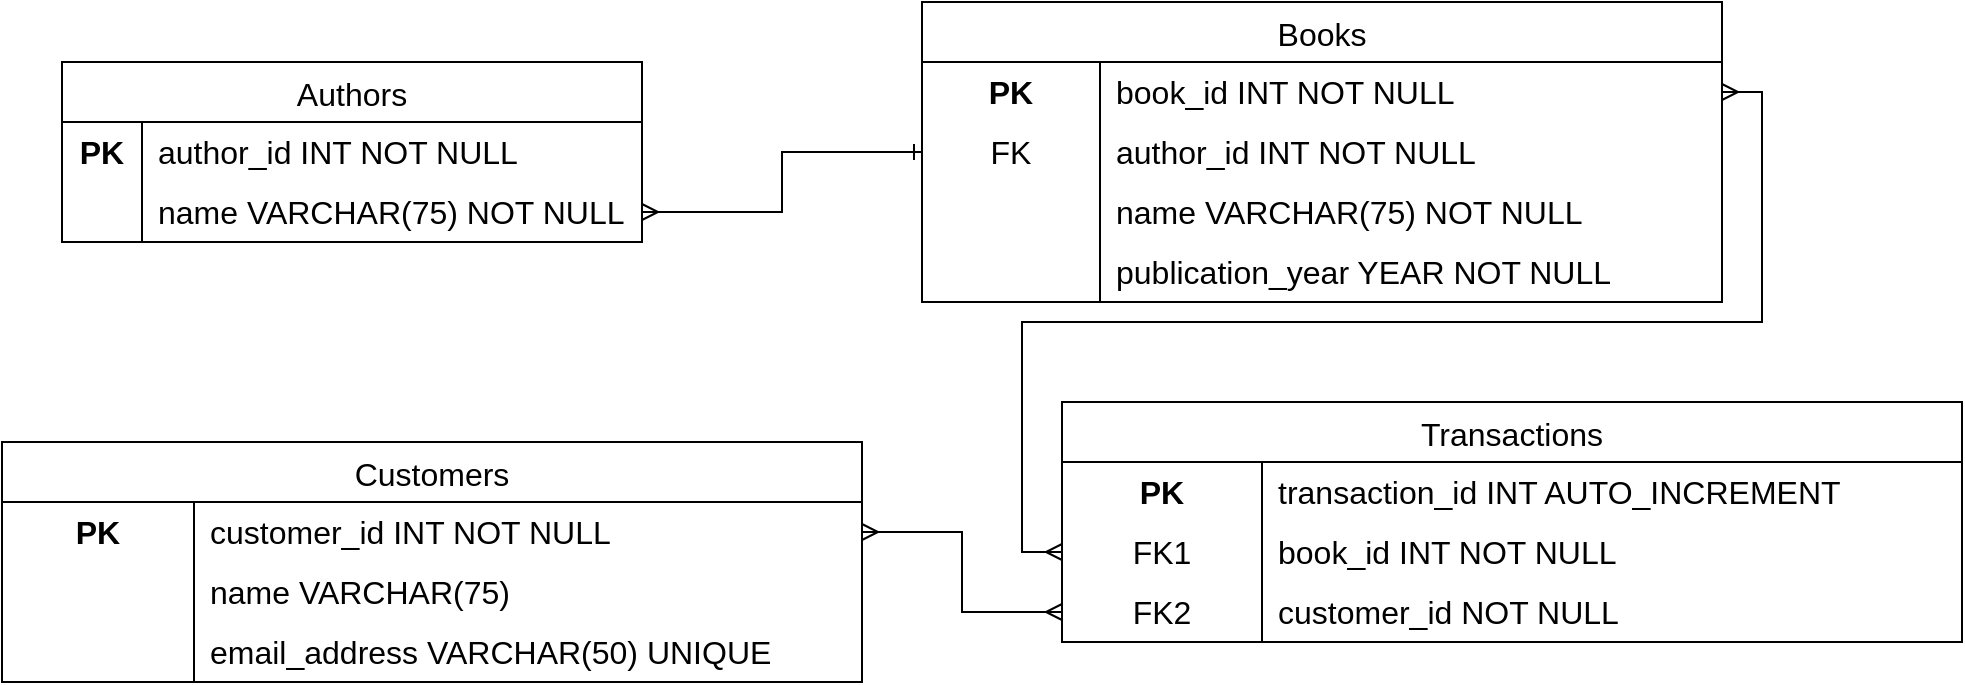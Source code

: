 <mxfile version="24.7.12">
  <diagram name="Page-1" id="b520641d-4fe3-3701-9064-5fc419738815">
    <mxGraphModel dx="1059" dy="549" grid="1" gridSize="10" guides="1" tooltips="1" connect="1" arrows="1" fold="1" page="1" pageScale="1" pageWidth="1100" pageHeight="850" background="none" math="0" shadow="0">
      <root>
        <mxCell id="0" />
        <mxCell id="1" parent="0" />
        <mxCell id="0nKe3YCWOSIp506qaKpo-5" value="Books" style="shape=table;startSize=30;container=1;collapsible=0;childLayout=tableLayout;fixedRows=1;rowLines=0;fontStyle=0;strokeColor=default;fontSize=16;" vertex="1" parent="1">
          <mxGeometry x="500" y="60" width="400" height="150" as="geometry" />
        </mxCell>
        <mxCell id="0nKe3YCWOSIp506qaKpo-6" value="" style="shape=tableRow;horizontal=0;startSize=0;swimlaneHead=0;swimlaneBody=0;top=0;left=0;bottom=0;right=0;collapsible=0;dropTarget=0;fillColor=none;points=[[0,0.5],[1,0.5]];portConstraint=eastwest;strokeColor=inherit;fontSize=16;" vertex="1" parent="0nKe3YCWOSIp506qaKpo-5">
          <mxGeometry y="30" width="400" height="30" as="geometry" />
        </mxCell>
        <mxCell id="0nKe3YCWOSIp506qaKpo-7" value="&lt;b&gt;PK&lt;/b&gt;" style="shape=partialRectangle;html=1;whiteSpace=wrap;connectable=0;fillColor=none;top=0;left=0;bottom=0;right=0;overflow=hidden;pointerEvents=1;strokeColor=inherit;fontSize=16;" vertex="1" parent="0nKe3YCWOSIp506qaKpo-6">
          <mxGeometry width="89" height="30" as="geometry">
            <mxRectangle width="89" height="30" as="alternateBounds" />
          </mxGeometry>
        </mxCell>
        <mxCell id="0nKe3YCWOSIp506qaKpo-8" value="book_id INT NOT NULL" style="shape=partialRectangle;html=1;whiteSpace=wrap;connectable=0;fillColor=none;top=0;left=0;bottom=0;right=0;align=left;spacingLeft=6;overflow=hidden;strokeColor=inherit;fontSize=16;" vertex="1" parent="0nKe3YCWOSIp506qaKpo-6">
          <mxGeometry x="89" width="311" height="30" as="geometry">
            <mxRectangle width="311" height="30" as="alternateBounds" />
          </mxGeometry>
        </mxCell>
        <mxCell id="0nKe3YCWOSIp506qaKpo-59" style="shape=tableRow;horizontal=0;startSize=0;swimlaneHead=0;swimlaneBody=0;top=0;left=0;bottom=0;right=0;collapsible=0;dropTarget=0;fillColor=none;points=[[0,0.5],[1,0.5]];portConstraint=eastwest;strokeColor=inherit;fontSize=16;" vertex="1" parent="0nKe3YCWOSIp506qaKpo-5">
          <mxGeometry y="60" width="400" height="30" as="geometry" />
        </mxCell>
        <mxCell id="0nKe3YCWOSIp506qaKpo-60" value="FK" style="shape=partialRectangle;html=1;whiteSpace=wrap;connectable=0;fillColor=none;top=0;left=0;bottom=0;right=0;overflow=hidden;pointerEvents=1;strokeColor=inherit;fontSize=16;" vertex="1" parent="0nKe3YCWOSIp506qaKpo-59">
          <mxGeometry width="89" height="30" as="geometry">
            <mxRectangle width="89" height="30" as="alternateBounds" />
          </mxGeometry>
        </mxCell>
        <mxCell id="0nKe3YCWOSIp506qaKpo-61" value="author_id INT NOT NULL" style="shape=partialRectangle;html=1;whiteSpace=wrap;connectable=0;fillColor=none;top=0;left=0;bottom=0;right=0;align=left;spacingLeft=6;overflow=hidden;strokeColor=inherit;fontSize=16;" vertex="1" parent="0nKe3YCWOSIp506qaKpo-59">
          <mxGeometry x="89" width="311" height="30" as="geometry">
            <mxRectangle width="311" height="30" as="alternateBounds" />
          </mxGeometry>
        </mxCell>
        <mxCell id="0nKe3YCWOSIp506qaKpo-9" value="" style="shape=tableRow;horizontal=0;startSize=0;swimlaneHead=0;swimlaneBody=0;top=0;left=0;bottom=0;right=0;collapsible=0;dropTarget=0;fillColor=none;points=[[0,0.5],[1,0.5]];portConstraint=eastwest;strokeColor=inherit;fontSize=16;" vertex="1" parent="0nKe3YCWOSIp506qaKpo-5">
          <mxGeometry y="90" width="400" height="30" as="geometry" />
        </mxCell>
        <mxCell id="0nKe3YCWOSIp506qaKpo-10" value="" style="shape=partialRectangle;html=1;whiteSpace=wrap;connectable=0;fillColor=none;top=0;left=0;bottom=0;right=0;overflow=hidden;strokeColor=inherit;fontSize=16;" vertex="1" parent="0nKe3YCWOSIp506qaKpo-9">
          <mxGeometry width="89" height="30" as="geometry">
            <mxRectangle width="89" height="30" as="alternateBounds" />
          </mxGeometry>
        </mxCell>
        <mxCell id="0nKe3YCWOSIp506qaKpo-11" value="name VARCHAR(75) NOT NULL" style="shape=partialRectangle;html=1;whiteSpace=wrap;connectable=0;fillColor=none;top=0;left=0;bottom=0;right=0;align=left;spacingLeft=6;overflow=hidden;strokeColor=inherit;fontSize=16;" vertex="1" parent="0nKe3YCWOSIp506qaKpo-9">
          <mxGeometry x="89" width="311" height="30" as="geometry">
            <mxRectangle width="311" height="30" as="alternateBounds" />
          </mxGeometry>
        </mxCell>
        <mxCell id="0nKe3YCWOSIp506qaKpo-12" value="" style="shape=tableRow;horizontal=0;startSize=0;swimlaneHead=0;swimlaneBody=0;top=0;left=0;bottom=0;right=0;collapsible=0;dropTarget=0;fillColor=none;points=[[0,0.5],[1,0.5]];portConstraint=eastwest;strokeColor=inherit;fontSize=16;" vertex="1" parent="0nKe3YCWOSIp506qaKpo-5">
          <mxGeometry y="120" width="400" height="30" as="geometry" />
        </mxCell>
        <mxCell id="0nKe3YCWOSIp506qaKpo-13" value="" style="shape=partialRectangle;html=1;whiteSpace=wrap;connectable=0;fillColor=none;top=0;left=0;bottom=0;right=0;overflow=hidden;strokeColor=inherit;fontSize=16;" vertex="1" parent="0nKe3YCWOSIp506qaKpo-12">
          <mxGeometry width="89" height="30" as="geometry">
            <mxRectangle width="89" height="30" as="alternateBounds" />
          </mxGeometry>
        </mxCell>
        <mxCell id="0nKe3YCWOSIp506qaKpo-14" value="publication_year YEAR NOT NULL" style="shape=partialRectangle;html=1;whiteSpace=wrap;connectable=0;fillColor=none;top=0;left=0;bottom=0;right=0;align=left;spacingLeft=6;overflow=hidden;strokeColor=inherit;fontSize=16;" vertex="1" parent="0nKe3YCWOSIp506qaKpo-12">
          <mxGeometry x="89" width="311" height="30" as="geometry">
            <mxRectangle width="311" height="30" as="alternateBounds" />
          </mxGeometry>
        </mxCell>
        <mxCell id="0nKe3YCWOSIp506qaKpo-15" value="Transactions" style="shape=table;startSize=30;container=1;collapsible=0;childLayout=tableLayout;fixedRows=1;rowLines=0;fontStyle=0;strokeColor=default;fontSize=16;" vertex="1" parent="1">
          <mxGeometry x="570" y="260" width="450" height="120" as="geometry" />
        </mxCell>
        <mxCell id="0nKe3YCWOSIp506qaKpo-16" value="" style="shape=tableRow;horizontal=0;startSize=0;swimlaneHead=0;swimlaneBody=0;top=0;left=0;bottom=0;right=0;collapsible=0;dropTarget=0;fillColor=none;points=[[0,0.5],[1,0.5]];portConstraint=eastwest;strokeColor=inherit;fontSize=16;" vertex="1" parent="0nKe3YCWOSIp506qaKpo-15">
          <mxGeometry y="30" width="450" height="30" as="geometry" />
        </mxCell>
        <mxCell id="0nKe3YCWOSIp506qaKpo-17" value="&lt;b&gt;PK&lt;/b&gt;" style="shape=partialRectangle;html=1;whiteSpace=wrap;connectable=0;fillColor=none;top=0;left=0;bottom=0;right=0;overflow=hidden;pointerEvents=1;strokeColor=inherit;fontSize=16;" vertex="1" parent="0nKe3YCWOSIp506qaKpo-16">
          <mxGeometry width="100" height="30" as="geometry">
            <mxRectangle width="100" height="30" as="alternateBounds" />
          </mxGeometry>
        </mxCell>
        <mxCell id="0nKe3YCWOSIp506qaKpo-18" value="transaction_id INT AUTO_INCREMENT" style="shape=partialRectangle;html=1;whiteSpace=wrap;connectable=0;fillColor=none;top=0;left=0;bottom=0;right=0;align=left;spacingLeft=6;overflow=hidden;strokeColor=inherit;fontSize=16;" vertex="1" parent="0nKe3YCWOSIp506qaKpo-16">
          <mxGeometry x="100" width="350" height="30" as="geometry">
            <mxRectangle width="350" height="30" as="alternateBounds" />
          </mxGeometry>
        </mxCell>
        <mxCell id="0nKe3YCWOSIp506qaKpo-19" value="" style="shape=tableRow;horizontal=0;startSize=0;swimlaneHead=0;swimlaneBody=0;top=0;left=0;bottom=0;right=0;collapsible=0;dropTarget=0;fillColor=none;points=[[0,0.5],[1,0.5]];portConstraint=eastwest;strokeColor=inherit;fontSize=16;" vertex="1" parent="0nKe3YCWOSIp506qaKpo-15">
          <mxGeometry y="60" width="450" height="30" as="geometry" />
        </mxCell>
        <mxCell id="0nKe3YCWOSIp506qaKpo-20" value="FK1" style="shape=partialRectangle;html=1;whiteSpace=wrap;connectable=0;fillColor=none;top=0;left=0;bottom=0;right=0;overflow=hidden;strokeColor=inherit;fontSize=16;" vertex="1" parent="0nKe3YCWOSIp506qaKpo-19">
          <mxGeometry width="100" height="30" as="geometry">
            <mxRectangle width="100" height="30" as="alternateBounds" />
          </mxGeometry>
        </mxCell>
        <mxCell id="0nKe3YCWOSIp506qaKpo-21" value="book_id INT NOT NULL" style="shape=partialRectangle;html=1;whiteSpace=wrap;connectable=0;fillColor=none;top=0;left=0;bottom=0;right=0;align=left;spacingLeft=6;overflow=hidden;strokeColor=inherit;fontSize=16;" vertex="1" parent="0nKe3YCWOSIp506qaKpo-19">
          <mxGeometry x="100" width="350" height="30" as="geometry">
            <mxRectangle width="350" height="30" as="alternateBounds" />
          </mxGeometry>
        </mxCell>
        <mxCell id="0nKe3YCWOSIp506qaKpo-22" value="" style="shape=tableRow;horizontal=0;startSize=0;swimlaneHead=0;swimlaneBody=0;top=0;left=0;bottom=0;right=0;collapsible=0;dropTarget=0;fillColor=none;points=[[0,0.5],[1,0.5]];portConstraint=eastwest;strokeColor=inherit;fontSize=16;" vertex="1" parent="0nKe3YCWOSIp506qaKpo-15">
          <mxGeometry y="90" width="450" height="30" as="geometry" />
        </mxCell>
        <mxCell id="0nKe3YCWOSIp506qaKpo-23" value="FK2" style="shape=partialRectangle;html=1;whiteSpace=wrap;connectable=0;fillColor=none;top=0;left=0;bottom=0;right=0;overflow=hidden;strokeColor=inherit;fontSize=16;" vertex="1" parent="0nKe3YCWOSIp506qaKpo-22">
          <mxGeometry width="100" height="30" as="geometry">
            <mxRectangle width="100" height="30" as="alternateBounds" />
          </mxGeometry>
        </mxCell>
        <mxCell id="0nKe3YCWOSIp506qaKpo-24" value="customer_id NOT NULL" style="shape=partialRectangle;html=1;whiteSpace=wrap;connectable=0;fillColor=none;top=0;left=0;bottom=0;right=0;align=left;spacingLeft=6;overflow=hidden;strokeColor=inherit;fontSize=16;" vertex="1" parent="0nKe3YCWOSIp506qaKpo-22">
          <mxGeometry x="100" width="350" height="30" as="geometry">
            <mxRectangle width="350" height="30" as="alternateBounds" />
          </mxGeometry>
        </mxCell>
        <mxCell id="0nKe3YCWOSIp506qaKpo-25" value="Customers" style="shape=table;startSize=30;container=1;collapsible=0;childLayout=tableLayout;fixedRows=1;rowLines=0;fontStyle=0;strokeColor=default;fontSize=16;" vertex="1" parent="1">
          <mxGeometry x="40" y="280" width="430" height="120" as="geometry" />
        </mxCell>
        <mxCell id="0nKe3YCWOSIp506qaKpo-26" value="" style="shape=tableRow;horizontal=0;startSize=0;swimlaneHead=0;swimlaneBody=0;top=0;left=0;bottom=0;right=0;collapsible=0;dropTarget=0;fillColor=none;points=[[0,0.5],[1,0.5]];portConstraint=eastwest;strokeColor=inherit;fontSize=16;" vertex="1" parent="0nKe3YCWOSIp506qaKpo-25">
          <mxGeometry y="30" width="430" height="30" as="geometry" />
        </mxCell>
        <mxCell id="0nKe3YCWOSIp506qaKpo-27" value="&lt;b&gt;PK&lt;/b&gt;" style="shape=partialRectangle;html=1;whiteSpace=wrap;connectable=0;fillColor=none;top=0;left=0;bottom=0;right=0;overflow=hidden;pointerEvents=1;strokeColor=inherit;fontSize=16;" vertex="1" parent="0nKe3YCWOSIp506qaKpo-26">
          <mxGeometry width="96" height="30" as="geometry">
            <mxRectangle width="96" height="30" as="alternateBounds" />
          </mxGeometry>
        </mxCell>
        <mxCell id="0nKe3YCWOSIp506qaKpo-28" value="customer_id INT NOT NULL" style="shape=partialRectangle;html=1;whiteSpace=wrap;connectable=0;fillColor=none;top=0;left=0;bottom=0;right=0;align=left;spacingLeft=6;overflow=hidden;strokeColor=inherit;fontSize=16;" vertex="1" parent="0nKe3YCWOSIp506qaKpo-26">
          <mxGeometry x="96" width="334" height="30" as="geometry">
            <mxRectangle width="334" height="30" as="alternateBounds" />
          </mxGeometry>
        </mxCell>
        <mxCell id="0nKe3YCWOSIp506qaKpo-29" value="" style="shape=tableRow;horizontal=0;startSize=0;swimlaneHead=0;swimlaneBody=0;top=0;left=0;bottom=0;right=0;collapsible=0;dropTarget=0;fillColor=none;points=[[0,0.5],[1,0.5]];portConstraint=eastwest;strokeColor=inherit;fontSize=16;" vertex="1" parent="0nKe3YCWOSIp506qaKpo-25">
          <mxGeometry y="60" width="430" height="30" as="geometry" />
        </mxCell>
        <mxCell id="0nKe3YCWOSIp506qaKpo-30" value="" style="shape=partialRectangle;html=1;whiteSpace=wrap;connectable=0;fillColor=none;top=0;left=0;bottom=0;right=0;overflow=hidden;strokeColor=inherit;fontSize=16;" vertex="1" parent="0nKe3YCWOSIp506qaKpo-29">
          <mxGeometry width="96" height="30" as="geometry">
            <mxRectangle width="96" height="30" as="alternateBounds" />
          </mxGeometry>
        </mxCell>
        <mxCell id="0nKe3YCWOSIp506qaKpo-31" value="name VARCHAR(75)" style="shape=partialRectangle;html=1;whiteSpace=wrap;connectable=0;fillColor=none;top=0;left=0;bottom=0;right=0;align=left;spacingLeft=6;overflow=hidden;strokeColor=inherit;fontSize=16;" vertex="1" parent="0nKe3YCWOSIp506qaKpo-29">
          <mxGeometry x="96" width="334" height="30" as="geometry">
            <mxRectangle width="334" height="30" as="alternateBounds" />
          </mxGeometry>
        </mxCell>
        <mxCell id="0nKe3YCWOSIp506qaKpo-32" value="" style="shape=tableRow;horizontal=0;startSize=0;swimlaneHead=0;swimlaneBody=0;top=0;left=0;bottom=0;right=0;collapsible=0;dropTarget=0;fillColor=none;points=[[0,0.5],[1,0.5]];portConstraint=eastwest;strokeColor=inherit;fontSize=16;" vertex="1" parent="0nKe3YCWOSIp506qaKpo-25">
          <mxGeometry y="90" width="430" height="30" as="geometry" />
        </mxCell>
        <mxCell id="0nKe3YCWOSIp506qaKpo-33" value="" style="shape=partialRectangle;html=1;whiteSpace=wrap;connectable=0;fillColor=none;top=0;left=0;bottom=0;right=0;overflow=hidden;strokeColor=inherit;fontSize=16;" vertex="1" parent="0nKe3YCWOSIp506qaKpo-32">
          <mxGeometry width="96" height="30" as="geometry">
            <mxRectangle width="96" height="30" as="alternateBounds" />
          </mxGeometry>
        </mxCell>
        <mxCell id="0nKe3YCWOSIp506qaKpo-34" value="email_address VARCHAR(50) UNIQUE" style="shape=partialRectangle;html=1;whiteSpace=wrap;connectable=0;fillColor=none;top=0;left=0;bottom=0;right=0;align=left;spacingLeft=6;overflow=hidden;strokeColor=inherit;fontSize=16;" vertex="1" parent="0nKe3YCWOSIp506qaKpo-32">
          <mxGeometry x="96" width="334" height="30" as="geometry">
            <mxRectangle width="334" height="30" as="alternateBounds" />
          </mxGeometry>
        </mxCell>
        <mxCell id="0nKe3YCWOSIp506qaKpo-35" value="Authors" style="shape=table;startSize=30;container=1;collapsible=0;childLayout=tableLayout;fixedRows=1;rowLines=0;fontStyle=0;strokeColor=default;fontSize=16;" vertex="1" parent="1">
          <mxGeometry x="70" y="90" width="290" height="90" as="geometry" />
        </mxCell>
        <mxCell id="0nKe3YCWOSIp506qaKpo-36" value="" style="shape=tableRow;horizontal=0;startSize=0;swimlaneHead=0;swimlaneBody=0;top=0;left=0;bottom=0;right=0;collapsible=0;dropTarget=0;fillColor=none;points=[[0,0.5],[1,0.5]];portConstraint=eastwest;strokeColor=inherit;fontSize=16;" vertex="1" parent="0nKe3YCWOSIp506qaKpo-35">
          <mxGeometry y="30" width="290" height="30" as="geometry" />
        </mxCell>
        <mxCell id="0nKe3YCWOSIp506qaKpo-37" value="&lt;b&gt;PK&lt;/b&gt;" style="shape=partialRectangle;html=1;whiteSpace=wrap;connectable=0;fillColor=none;top=0;left=0;bottom=0;right=0;overflow=hidden;pointerEvents=1;strokeColor=inherit;fontSize=16;" vertex="1" parent="0nKe3YCWOSIp506qaKpo-36">
          <mxGeometry width="40" height="30" as="geometry">
            <mxRectangle width="40" height="30" as="alternateBounds" />
          </mxGeometry>
        </mxCell>
        <mxCell id="0nKe3YCWOSIp506qaKpo-38" value="author_id INT NOT NULL" style="shape=partialRectangle;html=1;whiteSpace=wrap;connectable=0;fillColor=none;top=0;left=0;bottom=0;right=0;align=left;spacingLeft=6;overflow=hidden;strokeColor=inherit;fontSize=16;" vertex="1" parent="0nKe3YCWOSIp506qaKpo-36">
          <mxGeometry x="40" width="250" height="30" as="geometry">
            <mxRectangle width="250" height="30" as="alternateBounds" />
          </mxGeometry>
        </mxCell>
        <mxCell id="0nKe3YCWOSIp506qaKpo-42" value="" style="shape=tableRow;horizontal=0;startSize=0;swimlaneHead=0;swimlaneBody=0;top=0;left=0;bottom=0;right=0;collapsible=0;dropTarget=0;fillColor=none;points=[[0,0.5],[1,0.5]];portConstraint=eastwest;strokeColor=inherit;fontSize=16;" vertex="1" parent="0nKe3YCWOSIp506qaKpo-35">
          <mxGeometry y="60" width="290" height="30" as="geometry" />
        </mxCell>
        <mxCell id="0nKe3YCWOSIp506qaKpo-43" value="" style="shape=partialRectangle;html=1;whiteSpace=wrap;connectable=0;fillColor=none;top=0;left=0;bottom=0;right=0;overflow=hidden;strokeColor=inherit;fontSize=16;" vertex="1" parent="0nKe3YCWOSIp506qaKpo-42">
          <mxGeometry width="40" height="30" as="geometry">
            <mxRectangle width="40" height="30" as="alternateBounds" />
          </mxGeometry>
        </mxCell>
        <mxCell id="0nKe3YCWOSIp506qaKpo-44" value="name VARCHAR(75) NOT NULL" style="shape=partialRectangle;html=1;whiteSpace=wrap;connectable=0;fillColor=none;top=0;left=0;bottom=0;right=0;align=left;spacingLeft=6;overflow=hidden;strokeColor=inherit;fontSize=16;" vertex="1" parent="0nKe3YCWOSIp506qaKpo-42">
          <mxGeometry x="40" width="250" height="30" as="geometry">
            <mxRectangle width="250" height="30" as="alternateBounds" />
          </mxGeometry>
        </mxCell>
        <mxCell id="0nKe3YCWOSIp506qaKpo-52" style="edgeStyle=orthogonalEdgeStyle;rounded=0;orthogonalLoop=1;jettySize=auto;html=1;endArrow=ERmany;endFill=0;startArrow=ERone;startFill=0;" edge="1" parent="1" source="0nKe3YCWOSIp506qaKpo-39" target="0nKe3YCWOSIp506qaKpo-6">
          <mxGeometry relative="1" as="geometry" />
        </mxCell>
        <mxCell id="0nKe3YCWOSIp506qaKpo-64" style="edgeStyle=orthogonalEdgeStyle;rounded=0;orthogonalLoop=1;jettySize=auto;html=1;startArrow=ERmany;startFill=0;endArrow=ERmany;endFill=0;" edge="1" parent="1" source="0nKe3YCWOSIp506qaKpo-19" target="0nKe3YCWOSIp506qaKpo-6">
          <mxGeometry relative="1" as="geometry" />
        </mxCell>
        <mxCell id="0nKe3YCWOSIp506qaKpo-65" style="edgeStyle=orthogonalEdgeStyle;rounded=0;orthogonalLoop=1;jettySize=auto;html=1;entryX=1;entryY=0.5;entryDx=0;entryDy=0;startArrow=ERmany;startFill=0;endArrow=ERmany;endFill=0;" edge="1" parent="1" source="0nKe3YCWOSIp506qaKpo-22" target="0nKe3YCWOSIp506qaKpo-26">
          <mxGeometry relative="1" as="geometry" />
        </mxCell>
        <mxCell id="0nKe3YCWOSIp506qaKpo-66" style="edgeStyle=orthogonalEdgeStyle;rounded=0;orthogonalLoop=1;jettySize=auto;html=1;entryX=1;entryY=0.5;entryDx=0;entryDy=0;startArrow=ERone;startFill=0;endArrow=ERmany;endFill=0;" edge="1" parent="1" source="0nKe3YCWOSIp506qaKpo-59" target="0nKe3YCWOSIp506qaKpo-42">
          <mxGeometry relative="1" as="geometry" />
        </mxCell>
      </root>
    </mxGraphModel>
  </diagram>
</mxfile>
